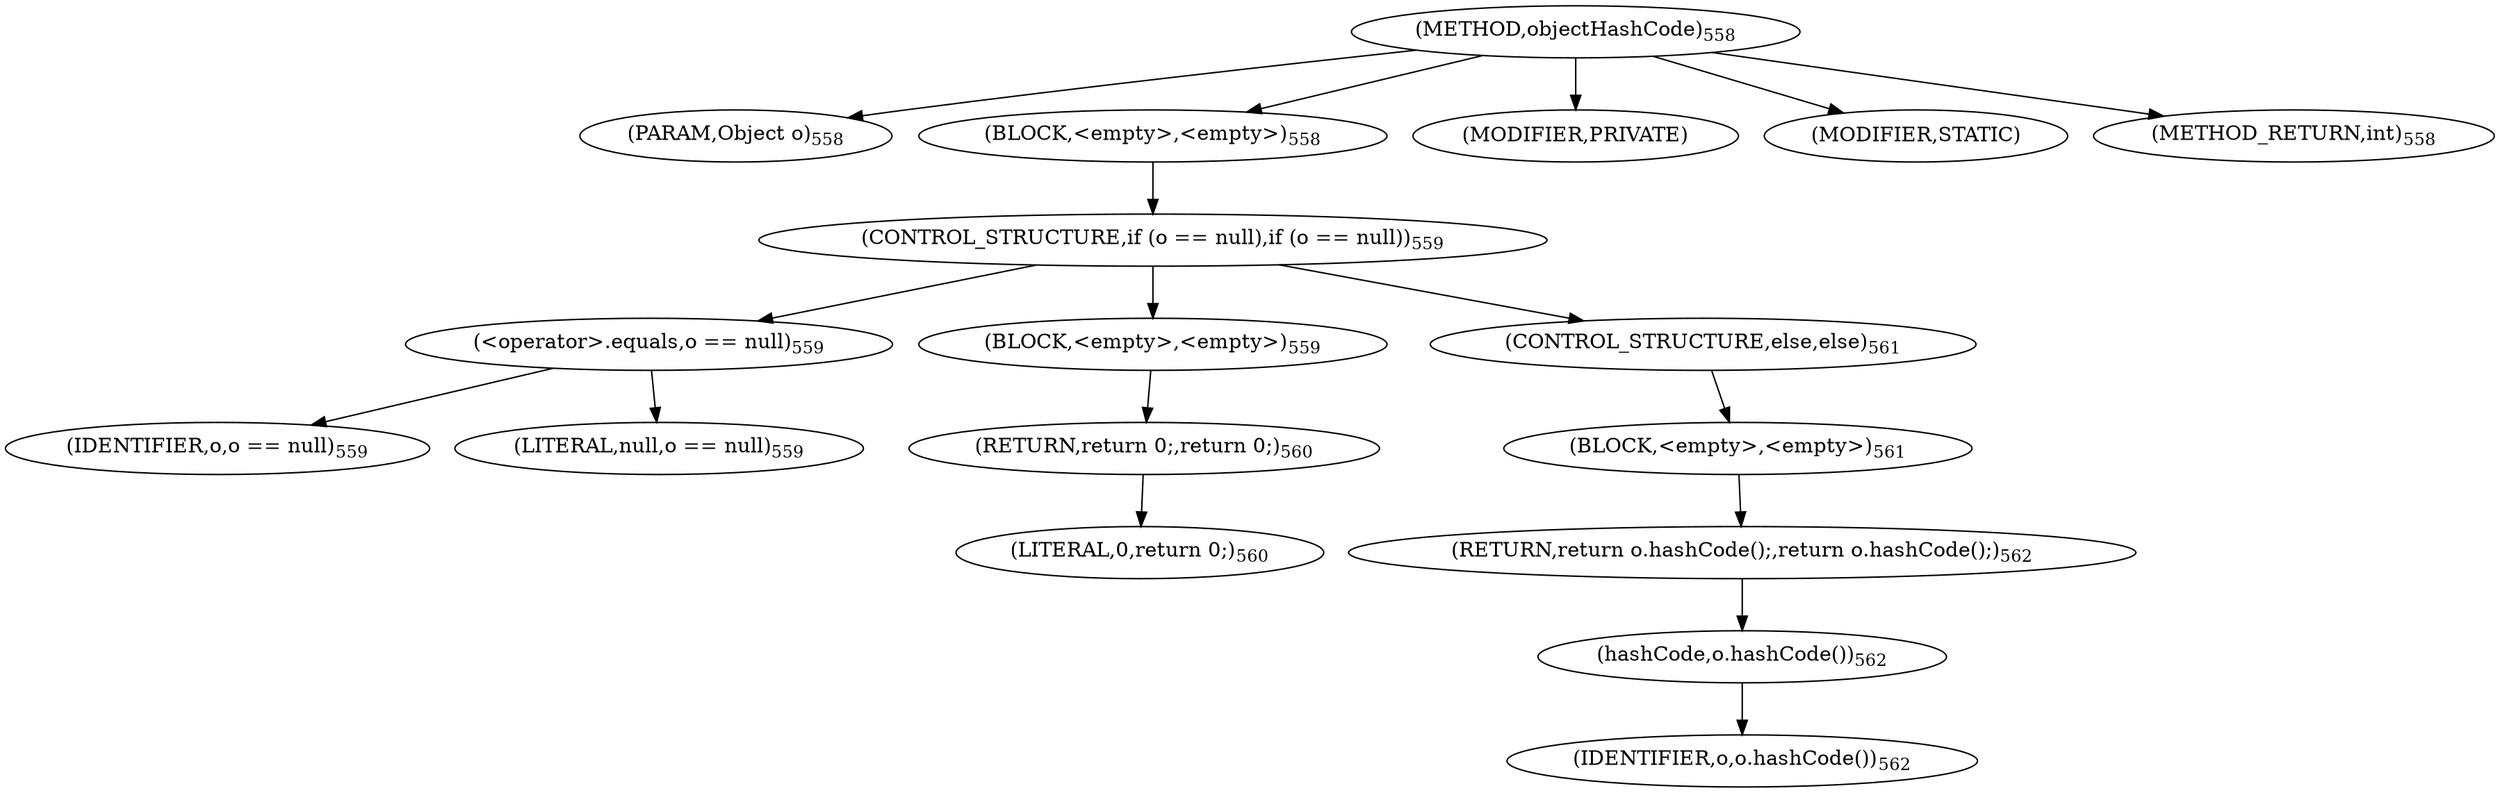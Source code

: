 digraph "objectHashCode" {  
"1191" [label = <(METHOD,objectHashCode)<SUB>558</SUB>> ]
"1192" [label = <(PARAM,Object o)<SUB>558</SUB>> ]
"1193" [label = <(BLOCK,&lt;empty&gt;,&lt;empty&gt;)<SUB>558</SUB>> ]
"1194" [label = <(CONTROL_STRUCTURE,if (o == null),if (o == null))<SUB>559</SUB>> ]
"1195" [label = <(&lt;operator&gt;.equals,o == null)<SUB>559</SUB>> ]
"1196" [label = <(IDENTIFIER,o,o == null)<SUB>559</SUB>> ]
"1197" [label = <(LITERAL,null,o == null)<SUB>559</SUB>> ]
"1198" [label = <(BLOCK,&lt;empty&gt;,&lt;empty&gt;)<SUB>559</SUB>> ]
"1199" [label = <(RETURN,return 0;,return 0;)<SUB>560</SUB>> ]
"1200" [label = <(LITERAL,0,return 0;)<SUB>560</SUB>> ]
"1201" [label = <(CONTROL_STRUCTURE,else,else)<SUB>561</SUB>> ]
"1202" [label = <(BLOCK,&lt;empty&gt;,&lt;empty&gt;)<SUB>561</SUB>> ]
"1203" [label = <(RETURN,return o.hashCode();,return o.hashCode();)<SUB>562</SUB>> ]
"1204" [label = <(hashCode,o.hashCode())<SUB>562</SUB>> ]
"1205" [label = <(IDENTIFIER,o,o.hashCode())<SUB>562</SUB>> ]
"1206" [label = <(MODIFIER,PRIVATE)> ]
"1207" [label = <(MODIFIER,STATIC)> ]
"1208" [label = <(METHOD_RETURN,int)<SUB>558</SUB>> ]
  "1191" -> "1192" 
  "1191" -> "1193" 
  "1191" -> "1206" 
  "1191" -> "1207" 
  "1191" -> "1208" 
  "1193" -> "1194" 
  "1194" -> "1195" 
  "1194" -> "1198" 
  "1194" -> "1201" 
  "1195" -> "1196" 
  "1195" -> "1197" 
  "1198" -> "1199" 
  "1199" -> "1200" 
  "1201" -> "1202" 
  "1202" -> "1203" 
  "1203" -> "1204" 
  "1204" -> "1205" 
}
